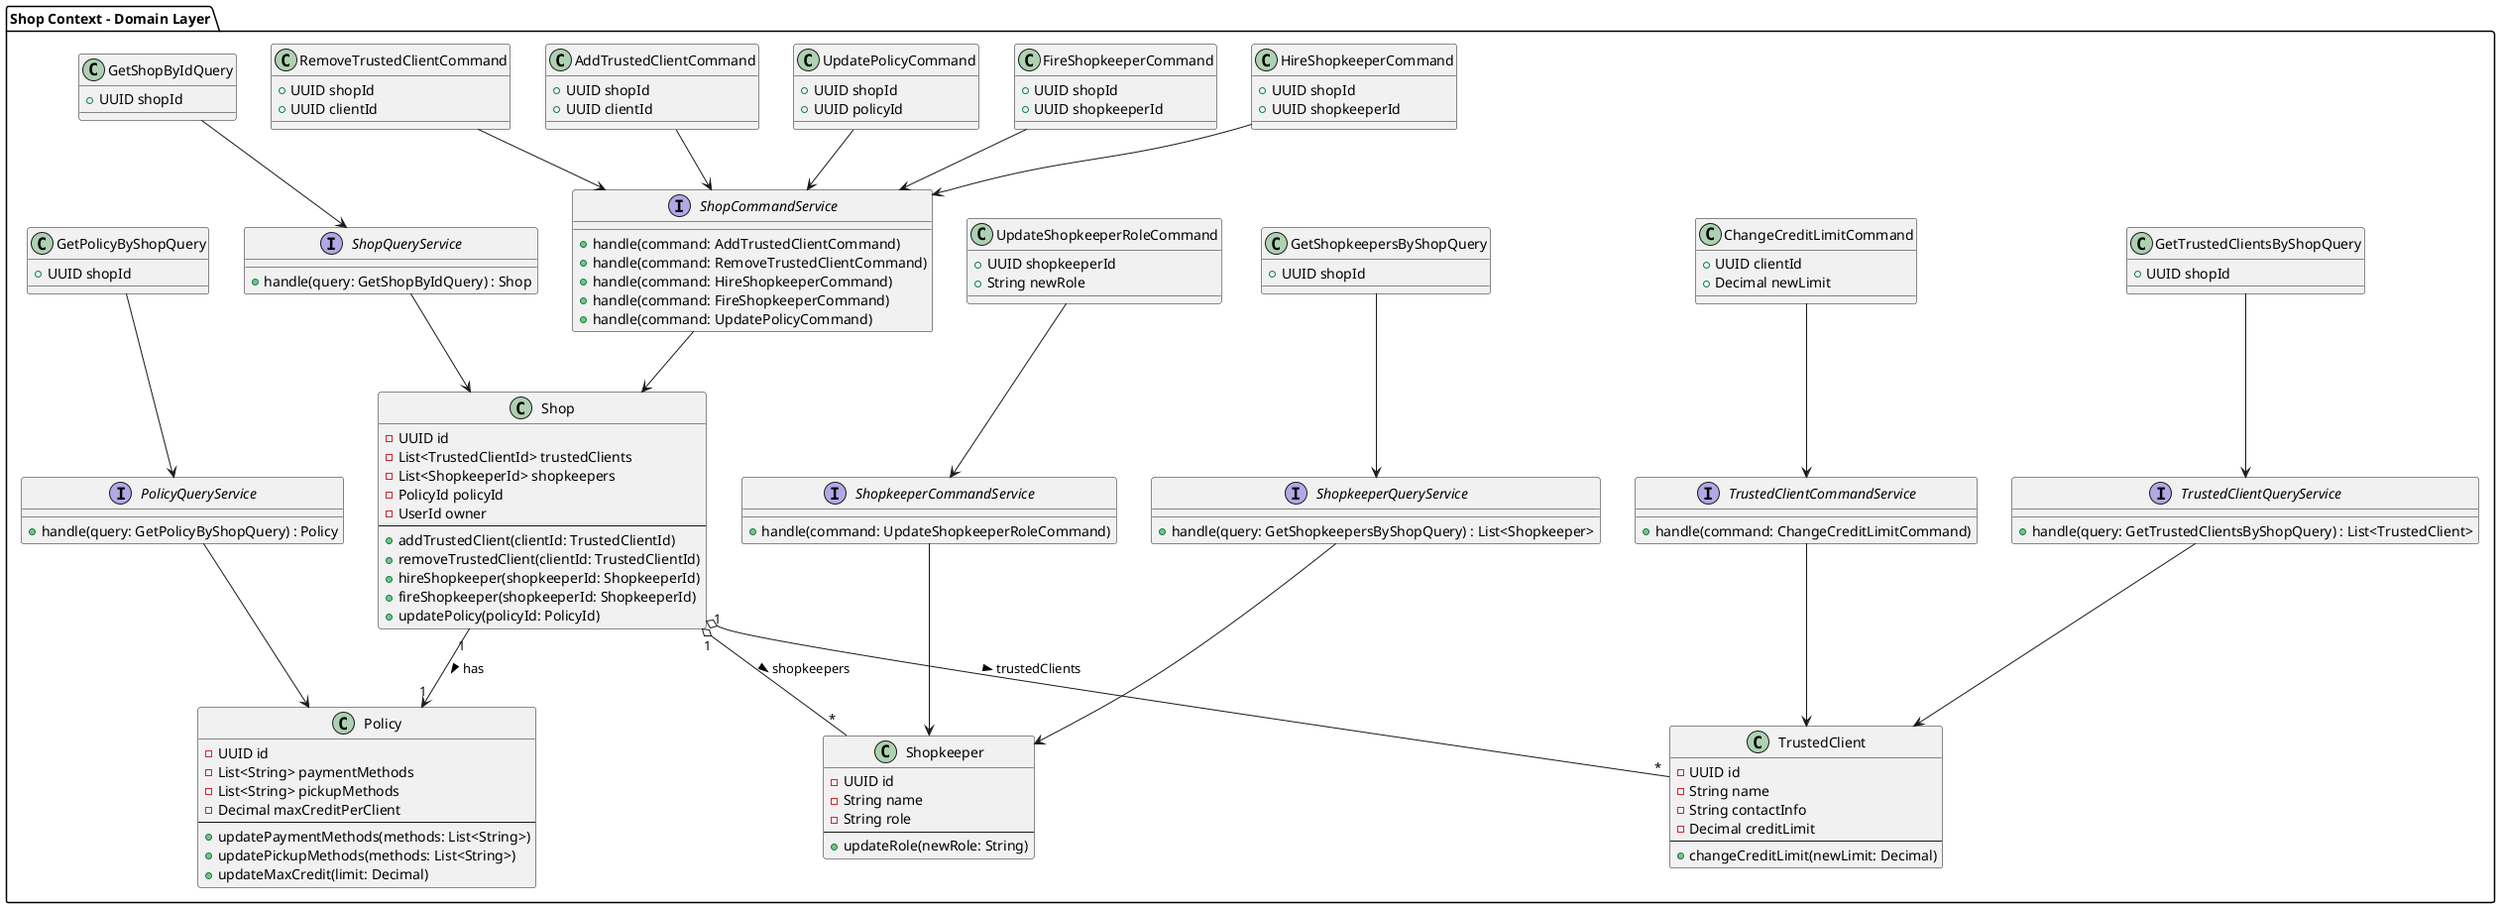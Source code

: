 @startuml
package "Shop Context - Domain Layer" {

  ' =======================
  ' === Aggregates & Entities
  ' =======================
  class Shop {
    - UUID id
    - List<TrustedClientId> trustedClients
    - List<ShopkeeperId> shopkeepers
    - PolicyId policyId
    - UserId owner
    --
    + addTrustedClient(clientId: TrustedClientId)
    + removeTrustedClient(clientId: TrustedClientId)
    + hireShopkeeper(shopkeeperId: ShopkeeperId)
    + fireShopkeeper(shopkeeperId: ShopkeeperId)
    + updatePolicy(policyId: PolicyId)
  }

  class TrustedClient {
    - UUID id
    - String name
    - String contactInfo
    - Decimal creditLimit
    --
    + changeCreditLimit(newLimit: Decimal)
  }

  class Shopkeeper {
    - UUID id
    - String name
    - String role
    --
    + updateRole(newRole: String)
  }

  class Policy {
    - UUID id
    - List<String> paymentMethods
    - List<String> pickupMethods
    - Decimal maxCreditPerClient
    --
    + updatePaymentMethods(methods: List<String>)
    + updatePickupMethods(methods: List<String>)
    + updateMaxCredit(limit: Decimal)
  }

  Shop "1" o-- "*" TrustedClient : trustedClients >
  Shop "1" o-- "*" Shopkeeper : shopkeepers >
  Shop "1" --> "1" Policy : has >

  ' =======================
  ' === Commands
  ' =======================
  class AddTrustedClientCommand {
    + UUID shopId
    + UUID clientId
  }

  class RemoveTrustedClientCommand {
    + UUID shopId
    + UUID clientId
  }

  class HireShopkeeperCommand {
    + UUID shopId
    + UUID shopkeeperId
  }

  class FireShopkeeperCommand {
    + UUID shopId
    + UUID shopkeeperId
  }

  class UpdatePolicyCommand {
    + UUID shopId
    + UUID policyId
  }

  class ChangeCreditLimitCommand {
    + UUID clientId
    + Decimal newLimit
  }

  class UpdateShopkeeperRoleCommand {
    + UUID shopkeeperId
    + String newRole
  }

  ' =======================
  ' === Queries
  ' =======================
  class GetShopByIdQuery {
    + UUID shopId
  }

  class GetTrustedClientsByShopQuery {
    + UUID shopId
  }

  class GetShopkeepersByShopQuery {
    + UUID shopId
  }

  class GetPolicyByShopQuery {
    + UUID shopId
  }

  ' =======================
  ' === Command Services
  ' =======================
  interface ShopCommandService {
    + handle(command: AddTrustedClientCommand)
    + handle(command: RemoveTrustedClientCommand)
    + handle(command: HireShopkeeperCommand)
    + handle(command: FireShopkeeperCommand)
    + handle(command: UpdatePolicyCommand)
  }

  interface TrustedClientCommandService {
    + handle(command: ChangeCreditLimitCommand)
  }

  interface ShopkeeperCommandService {
    + handle(command: UpdateShopkeeperRoleCommand)
  }

  ' =======================
  ' === Query Services
  ' =======================
  interface ShopQueryService {
    + handle(query: GetShopByIdQuery) : Shop
  }

  interface TrustedClientQueryService {
    + handle(query: GetTrustedClientsByShopQuery) : List<TrustedClient>
  }

  interface ShopkeeperQueryService {
    + handle(query: GetShopkeepersByShopQuery) : List<Shopkeeper>
  }

  interface PolicyQueryService {
    + handle(query: GetPolicyByShopQuery) : Policy
  }

  ' =======================
  ' === Relationships
  ' =======================
  ShopCommandService --> Shop
  TrustedClientCommandService --> TrustedClient
  ShopkeeperCommandService --> Shopkeeper

  ShopQueryService --> Shop
  TrustedClientQueryService --> TrustedClient
  ShopkeeperQueryService --> Shopkeeper
  PolicyQueryService --> Policy

  AddTrustedClientCommand --> ShopCommandService
  RemoveTrustedClientCommand --> ShopCommandService
  HireShopkeeperCommand --> ShopCommandService
  FireShopkeeperCommand --> ShopCommandService
  UpdatePolicyCommand --> ShopCommandService

  ChangeCreditLimitCommand --> TrustedClientCommandService
  UpdateShopkeeperRoleCommand --> ShopkeeperCommandService

  GetShopByIdQuery --> ShopQueryService
  GetTrustedClientsByShopQuery --> TrustedClientQueryService
  GetShopkeepersByShopQuery --> ShopkeeperQueryService
  GetPolicyByShopQuery --> PolicyQueryService
}
@enduml